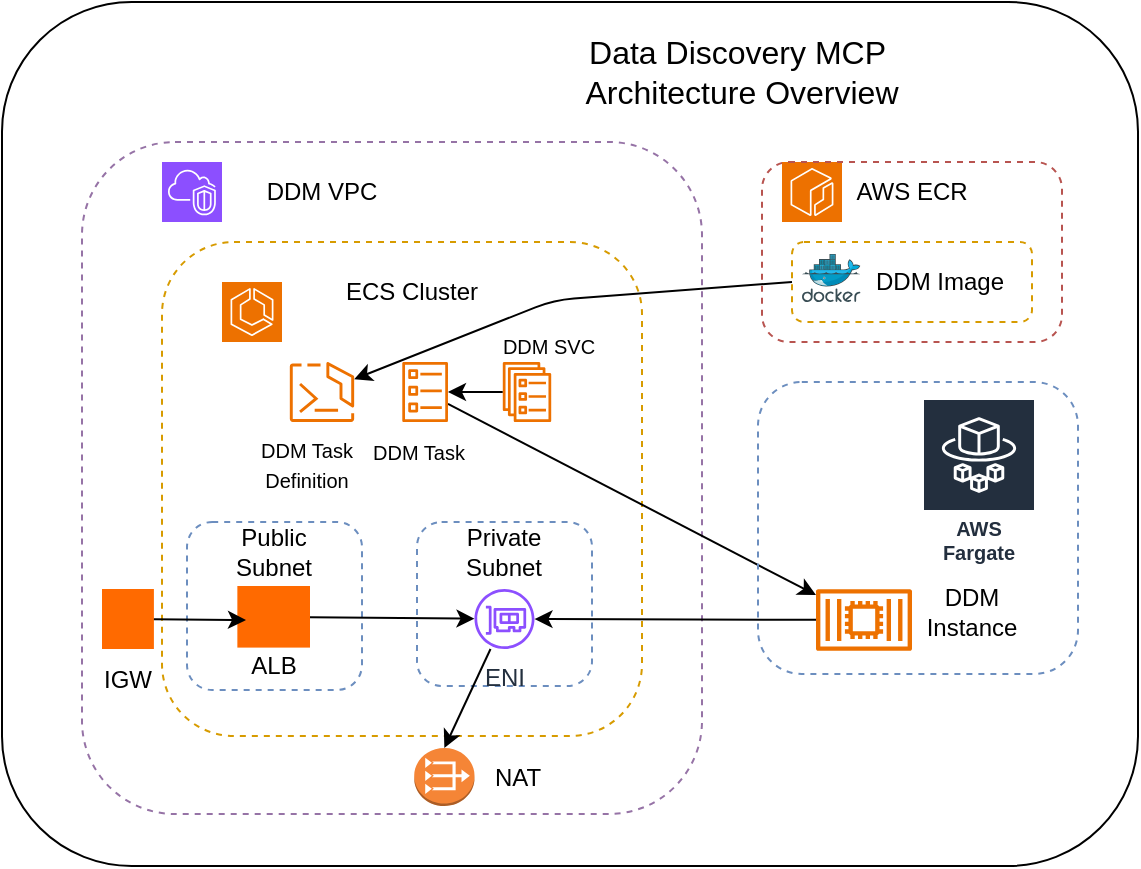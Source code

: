 <mxfile>
    <diagram id="SBpYfExr_CzDqnYbaCee" name="Page-1">
        <mxGraphModel dx="815" dy="459" grid="0" gridSize="10" guides="1" tooltips="1" connect="1" arrows="1" fold="1" page="1" pageScale="1" pageWidth="850" pageHeight="1100" math="0" shadow="0">
            <root>
                <mxCell id="0"/>
                <mxCell id="1" parent="0"/>
                <mxCell id="2" value="" style="rounded=1;whiteSpace=wrap;html=1;fillStyle=auto;" vertex="1" parent="1">
                    <mxGeometry x="30" y="30" width="568" height="432" as="geometry"/>
                </mxCell>
                <mxCell id="3" value="" style="rounded=1;whiteSpace=wrap;html=1;fillColor=none;strokeColor=#9673a6;dashed=1;" vertex="1" parent="1">
                    <mxGeometry x="70" y="100" width="310" height="336" as="geometry"/>
                </mxCell>
                <mxCell id="4" value="DDM VPC" style="text;html=1;align=center;verticalAlign=middle;whiteSpace=wrap;rounded=0;" vertex="1" parent="1">
                    <mxGeometry x="160" y="110" width="60" height="30" as="geometry"/>
                </mxCell>
                <mxCell id="5" value="" style="sketch=0;points=[[0,0,0],[0.25,0,0],[0.5,0,0],[0.75,0,0],[1,0,0],[0,1,0],[0.25,1,0],[0.5,1,0],[0.75,1,0],[1,1,0],[0,0.25,0],[0,0.5,0],[0,0.75,0],[1,0.25,0],[1,0.5,0],[1,0.75,0]];outlineConnect=0;fontColor=#232F3E;fillColor=#8C4FFF;strokeColor=#ffffff;dashed=0;verticalLabelPosition=bottom;verticalAlign=top;align=center;html=1;fontSize=12;fontStyle=0;aspect=fixed;shape=mxgraph.aws4.resourceIcon;resIcon=mxgraph.aws4.vpc;" vertex="1" parent="1">
                    <mxGeometry x="110" y="110" width="30" height="30" as="geometry"/>
                </mxCell>
                <mxCell id="6" value="" style="rounded=1;whiteSpace=wrap;html=1;fillColor=none;strokeColor=#d79b00;dashed=1;" vertex="1" parent="1">
                    <mxGeometry x="110" y="150" width="240" height="247" as="geometry"/>
                </mxCell>
                <mxCell id="7" value="" style="sketch=0;points=[[0,0,0],[0.25,0,0],[0.5,0,0],[0.75,0,0],[1,0,0],[0,1,0],[0.25,1,0],[0.5,1,0],[0.75,1,0],[1,1,0],[0,0.25,0],[0,0.5,0],[0,0.75,0],[1,0.25,0],[1,0.5,0],[1,0.75,0]];outlineConnect=0;fontColor=#232F3E;fillColor=#ED7100;strokeColor=#ffffff;dashed=0;verticalLabelPosition=bottom;verticalAlign=top;align=center;html=1;fontSize=12;fontStyle=0;aspect=fixed;shape=mxgraph.aws4.resourceIcon;resIcon=mxgraph.aws4.ecs;" vertex="1" parent="1">
                    <mxGeometry x="140" y="170" width="30" height="30" as="geometry"/>
                </mxCell>
                <mxCell id="8" value="ECS Cluster" style="text;html=1;align=center;verticalAlign=middle;whiteSpace=wrap;rounded=0;" vertex="1" parent="1">
                    <mxGeometry x="190.31" y="160" width="90" height="30" as="geometry"/>
                </mxCell>
                <mxCell id="21" value="" style="edgeStyle=none;html=1;" edge="1" parent="1" source="9" target="10">
                    <mxGeometry relative="1" as="geometry"/>
                </mxCell>
                <mxCell id="9" value="" style="sketch=0;outlineConnect=0;fontColor=#232F3E;gradientColor=none;fillColor=#ED7100;strokeColor=none;dashed=0;verticalLabelPosition=bottom;verticalAlign=top;align=center;html=1;fontSize=12;fontStyle=0;aspect=fixed;pointerEvents=1;shape=mxgraph.aws4.ecs_service;" vertex="1" parent="1">
                    <mxGeometry x="280.31" y="210" width="24.38" height="30" as="geometry"/>
                </mxCell>
                <mxCell id="51" style="edgeStyle=none;html=1;" edge="1" parent="1" source="10" target="48">
                    <mxGeometry relative="1" as="geometry"/>
                </mxCell>
                <mxCell id="10" value="" style="sketch=0;outlineConnect=0;fontColor=#232F3E;gradientColor=none;fillColor=#ED7100;strokeColor=none;dashed=0;verticalLabelPosition=bottom;verticalAlign=top;align=center;html=1;fontSize=12;fontStyle=0;aspect=fixed;pointerEvents=1;shape=mxgraph.aws4.ecs_task;" vertex="1" parent="1">
                    <mxGeometry x="230" y="210" width="23.13" height="30" as="geometry"/>
                </mxCell>
                <mxCell id="11" value="" style="sketch=0;outlineConnect=0;fontColor=#232F3E;gradientColor=none;fillColor=#ED7100;strokeColor=none;dashed=0;verticalLabelPosition=bottom;verticalAlign=top;align=center;html=1;fontSize=12;fontStyle=0;aspect=fixed;pointerEvents=1;shape=mxgraph.aws4.ecs_copilot_cli;" vertex="1" parent="1">
                    <mxGeometry x="173.63" y="210" width="32.73" height="30" as="geometry"/>
                </mxCell>
                <mxCell id="13" value="&lt;font style=&quot;font-size: 10px;&quot;&gt;DDM SVC&lt;/font&gt;" style="text;html=1;align=center;verticalAlign=middle;whiteSpace=wrap;rounded=0;" vertex="1" parent="1">
                    <mxGeometry x="271.36" y="197" width="65" height="10" as="geometry"/>
                </mxCell>
                <mxCell id="16" value="&lt;font style=&quot;font-size: 10px;&quot;&gt;DDM Task&lt;/font&gt;" style="text;html=1;align=center;verticalAlign=middle;whiteSpace=wrap;rounded=0;" vertex="1" parent="1">
                    <mxGeometry x="206.36" y="250" width="65" height="10" as="geometry"/>
                </mxCell>
                <mxCell id="18" value="&lt;font style=&quot;font-size: 10px;&quot;&gt;DDM Task Definition&lt;/font&gt;" style="text;html=1;align=center;verticalAlign=middle;whiteSpace=wrap;rounded=0;" vertex="1" parent="1">
                    <mxGeometry x="150" y="256" width="65" height="10" as="geometry"/>
                </mxCell>
                <mxCell id="24" value="" style="sketch=0;points=[[0,0,0],[0.25,0,0],[0.5,0,0],[0.75,0,0],[1,0,0],[0,1,0],[0.25,1,0],[0.5,1,0],[0.75,1,0],[1,1,0],[0,0.25,0],[0,0.5,0],[0,0.75,0],[1,0.25,0],[1,0.5,0],[1,0.75,0]];outlineConnect=0;fontColor=#232F3E;fillColor=#ED7100;strokeColor=#ffffff;dashed=0;verticalLabelPosition=bottom;verticalAlign=top;align=center;html=1;fontSize=12;fontStyle=0;aspect=fixed;shape=mxgraph.aws4.resourceIcon;resIcon=mxgraph.aws4.ecr;" vertex="1" parent="1">
                    <mxGeometry x="420" y="110" width="30" height="30" as="geometry"/>
                </mxCell>
                <mxCell id="23" value="" style="rounded=1;whiteSpace=wrap;html=1;fillColor=none;strokeColor=#b85450;dashed=1;" vertex="1" parent="1">
                    <mxGeometry x="410" y="110" width="150" height="90" as="geometry"/>
                </mxCell>
                <mxCell id="25" value="AWS ECR" style="text;html=1;align=center;verticalAlign=middle;whiteSpace=wrap;rounded=0;" vertex="1" parent="1">
                    <mxGeometry x="455" y="110" width="60" height="30" as="geometry"/>
                </mxCell>
                <mxCell id="37" style="edgeStyle=none;html=1;exitX=0;exitY=0.5;exitDx=0;exitDy=0;" edge="1" parent="1" source="26" target="11">
                    <mxGeometry relative="1" as="geometry">
                        <Array as="points">
                            <mxPoint x="306" y="179"/>
                        </Array>
                    </mxGeometry>
                </mxCell>
                <mxCell id="26" value="" style="rounded=1;whiteSpace=wrap;html=1;fillColor=none;dashed=1;strokeColor=#d79b00;" vertex="1" parent="1">
                    <mxGeometry x="425" y="150" width="120" height="40" as="geometry"/>
                </mxCell>
                <mxCell id="29" value="" style="image;sketch=0;aspect=fixed;html=1;points=[];align=center;fontSize=12;image=img/lib/mscae/Docker.svg;" vertex="1" parent="1">
                    <mxGeometry x="430" y="156" width="29.27" height="24" as="geometry"/>
                </mxCell>
                <mxCell id="33" value="DDM Image" style="text;html=1;align=center;verticalAlign=middle;whiteSpace=wrap;rounded=0;" vertex="1" parent="1">
                    <mxGeometry x="459.27" y="155" width="80" height="30" as="geometry"/>
                </mxCell>
                <mxCell id="38" value="" style="rounded=1;whiteSpace=wrap;html=1;fillColor=none;strokeColor=#6c8ebf;dashed=1;" vertex="1" parent="1">
                    <mxGeometry x="122.5" y="290" width="87.5" height="84" as="geometry"/>
                </mxCell>
                <mxCell id="39" value="" style="rounded=1;whiteSpace=wrap;html=1;fillColor=none;strokeColor=#6c8ebf;dashed=1;" vertex="1" parent="1">
                    <mxGeometry x="237.5" y="290" width="87.5" height="82" as="geometry"/>
                </mxCell>
                <mxCell id="40" value="Public Subnet" style="text;html=1;align=center;verticalAlign=middle;whiteSpace=wrap;rounded=0;" vertex="1" parent="1">
                    <mxGeometry x="136.25" y="290" width="60" height="30" as="geometry"/>
                </mxCell>
                <mxCell id="41" value="Private Subnet" style="text;html=1;align=center;verticalAlign=middle;whiteSpace=wrap;rounded=0;" vertex="1" parent="1">
                    <mxGeometry x="251.25" y="290" width="60" height="30" as="geometry"/>
                </mxCell>
                <mxCell id="43" value="&lt;font style=&quot;font-size: 16px;&quot;&gt;Data Discovery MCP&amp;nbsp;&lt;/font&gt;&lt;div&gt;&lt;font style=&quot;font-size: 16px;&quot;&gt;Architecture Overview&lt;/font&gt;&lt;/div&gt;" style="text;html=1;align=center;verticalAlign=middle;whiteSpace=wrap;rounded=0;" vertex="1" parent="1">
                    <mxGeometry x="245" y="40" width="310" height="50" as="geometry"/>
                </mxCell>
                <mxCell id="46" value="ENI" style="sketch=0;outlineConnect=0;fontColor=#232F3E;gradientColor=none;fillColor=#8C4FFF;strokeColor=none;dashed=0;verticalLabelPosition=bottom;verticalAlign=top;align=center;html=1;fontSize=12;fontStyle=0;aspect=fixed;pointerEvents=1;shape=mxgraph.aws4.elastic_network_interface;" vertex="1" parent="1">
                    <mxGeometry x="266.25" y="323.5" width="30" height="30" as="geometry"/>
                </mxCell>
                <mxCell id="47" value="" style="rounded=1;whiteSpace=wrap;html=1;fillColor=none;strokeColor=#6c8ebf;dashed=1;" vertex="1" parent="1">
                    <mxGeometry x="408" y="220" width="160" height="146" as="geometry"/>
                </mxCell>
                <mxCell id="42" value="AWS Fargate" style="sketch=0;outlineConnect=0;fontColor=#232F3E;gradientColor=none;strokeColor=#ffffff;fillColor=#232F3E;dashed=0;verticalLabelPosition=middle;verticalAlign=bottom;align=center;html=1;whiteSpace=wrap;fontSize=10;fontStyle=1;spacing=3;shape=mxgraph.aws4.productIcon;prIcon=mxgraph.aws4.fargate;" vertex="1" parent="1">
                    <mxGeometry x="490" y="228" width="57" height="87" as="geometry"/>
                </mxCell>
                <mxCell id="49" style="edgeStyle=none;html=1;" edge="1" parent="1" source="48" target="46">
                    <mxGeometry relative="1" as="geometry"/>
                </mxCell>
                <mxCell id="48" value="" style="sketch=0;outlineConnect=0;fontColor=#232F3E;gradientColor=none;fillColor=#ED7100;strokeColor=none;dashed=0;verticalLabelPosition=bottom;verticalAlign=top;align=center;html=1;fontSize=12;fontStyle=0;aspect=fixed;pointerEvents=1;shape=mxgraph.aws4.container_2;" vertex="1" parent="1">
                    <mxGeometry x="437" y="323.5" width="48" height="31" as="geometry"/>
                </mxCell>
                <mxCell id="66" style="edgeStyle=none;html=1;" edge="1" parent="1" source="52" target="46">
                    <mxGeometry relative="1" as="geometry"/>
                </mxCell>
                <mxCell id="52" value="" style="points=[];aspect=fixed;html=1;align=center;shadow=0;dashed=0;fillColor=#FF6A00;strokeColor=none;shape=mxgraph.alibaba_cloud.alb_application_load_balancer_01;" vertex="1" parent="1">
                    <mxGeometry x="147.68" y="322" width="36.32" height="30.8" as="geometry"/>
                </mxCell>
                <mxCell id="53" value="ALB" style="text;html=1;align=center;verticalAlign=middle;whiteSpace=wrap;rounded=0;" vertex="1" parent="1">
                    <mxGeometry x="136.25" y="347" width="60" height="30" as="geometry"/>
                </mxCell>
                <mxCell id="54" value="" style="points=[];aspect=fixed;html=1;align=center;shadow=0;dashed=0;fillColor=#FF6A00;strokeColor=none;shape=mxgraph.alibaba_cloud.ipv6_gateway;" vertex="1" parent="1">
                    <mxGeometry x="80.0" y="323.5" width="25.95" height="30" as="geometry"/>
                </mxCell>
                <mxCell id="60" style="edgeStyle=none;html=1;" edge="1" parent="1" source="54">
                    <mxGeometry relative="1" as="geometry">
                        <mxPoint x="152" y="339" as="targetPoint"/>
                    </mxGeometry>
                </mxCell>
                <mxCell id="61" value="IGW" style="text;html=1;align=center;verticalAlign=middle;whiteSpace=wrap;rounded=0;" vertex="1" parent="1">
                    <mxGeometry x="62.5" y="353.5" width="60" height="30" as="geometry"/>
                </mxCell>
                <mxCell id="63" value="" style="outlineConnect=0;dashed=0;verticalLabelPosition=bottom;verticalAlign=top;align=center;html=1;shape=mxgraph.aws3.vpc_nat_gateway;fillColor=#F58536;gradientColor=none;" vertex="1" parent="1">
                    <mxGeometry x="236.11" y="403" width="30.14" height="29" as="geometry"/>
                </mxCell>
                <mxCell id="64" value="NAT" style="text;html=1;align=center;verticalAlign=middle;whiteSpace=wrap;rounded=0;" vertex="1" parent="1">
                    <mxGeometry x="258" y="403" width="60" height="30" as="geometry"/>
                </mxCell>
                <mxCell id="65" style="edgeStyle=none;html=1;entryX=0.5;entryY=0;entryDx=0;entryDy=0;entryPerimeter=0;" edge="1" parent="1" source="46" target="63">
                    <mxGeometry relative="1" as="geometry"/>
                </mxCell>
                <mxCell id="67" value="DDM Instance" style="text;html=1;align=center;verticalAlign=middle;whiteSpace=wrap;rounded=0;" vertex="1" parent="1">
                    <mxGeometry x="485" y="320" width="60" height="30" as="geometry"/>
                </mxCell>
            </root>
        </mxGraphModel>
    </diagram>
</mxfile>